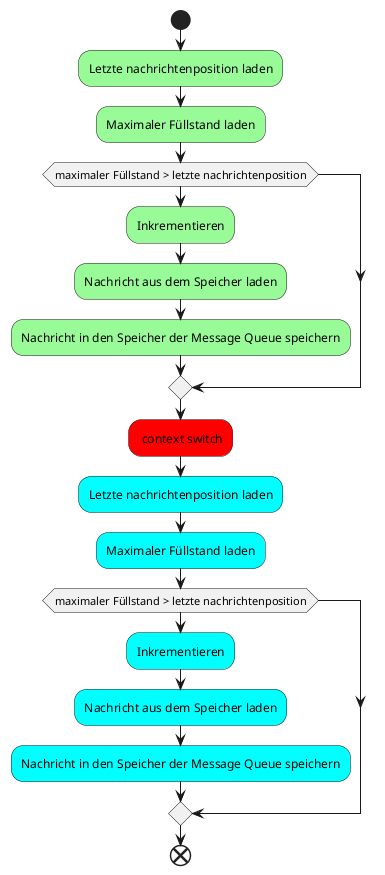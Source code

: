 @startuml
start
#palegreen:Letzte nachrichtenposition laden;
#palegreen:Maximaler Füllstand laden;

if(maximaler Füllstand > letzte nachrichtenposition)
  #palegreen:Inkrementieren;
  #palegreen:Nachricht aus dem Speicher laden;
  #palegreen:Nachricht in den Speicher der Message Queue speichern;
endif


#red: context switch;

#aqua:Letzte nachrichtenposition laden;
#aqua:Maximaler Füllstand laden;
if(maximaler Füllstand > letzte nachrichtenposition)
  #aqua:Inkrementieren;
  #aqua:Nachricht aus dem Speicher laden;
  #aqua:Nachricht in den Speicher der Message Queue speichern;
endif


end
@enduml
